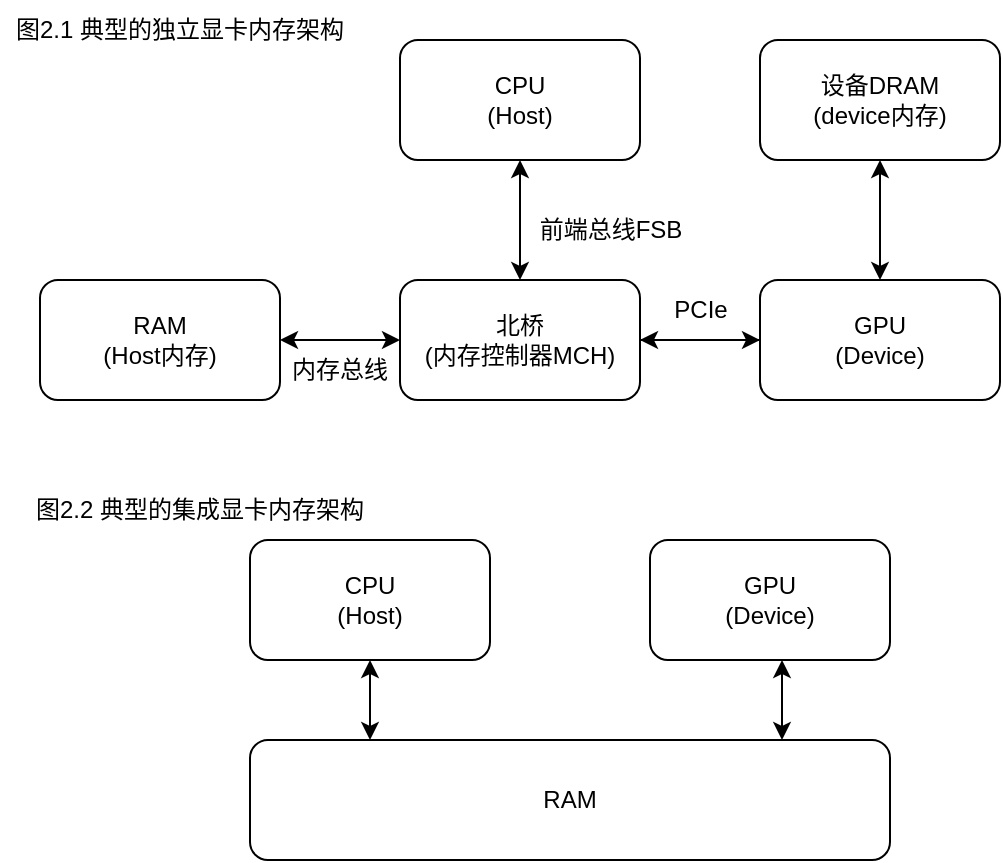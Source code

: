 <mxfile version="27.0.9" pages="2">
  <diagram name="第 1 页" id="sijamqgFv8Tr5BNSTQ2-">
    <mxGraphModel dx="908" dy="1215" grid="1" gridSize="10" guides="1" tooltips="1" connect="1" arrows="1" fold="1" page="1" pageScale="1" pageWidth="827" pageHeight="1169" math="0" shadow="0">
      <root>
        <mxCell id="0" />
        <mxCell id="1" parent="0" />
        <mxCell id="r5njBKkVqThK5jhQRQ17-1" value="CPU&lt;br&gt;(Host)" style="rounded=1;whiteSpace=wrap;html=1;" vertex="1" parent="1">
          <mxGeometry x="250" y="40" width="120" height="60" as="geometry" />
        </mxCell>
        <mxCell id="r5njBKkVqThK5jhQRQ17-13" value="" style="edgeStyle=orthogonalEdgeStyle;rounded=0;orthogonalLoop=1;jettySize=auto;html=1;" edge="1" parent="1" source="r5njBKkVqThK5jhQRQ17-2" target="r5njBKkVqThK5jhQRQ17-11">
          <mxGeometry relative="1" as="geometry" />
        </mxCell>
        <mxCell id="r5njBKkVqThK5jhQRQ17-2" value="北桥&lt;br&gt;(内存控制器MCH)" style="rounded=1;whiteSpace=wrap;html=1;" vertex="1" parent="1">
          <mxGeometry x="250" y="160" width="120" height="60" as="geometry" />
        </mxCell>
        <mxCell id="r5njBKkVqThK5jhQRQ17-3" value="" style="endArrow=classic;startArrow=classic;html=1;rounded=0;entryX=0.5;entryY=1;entryDx=0;entryDy=0;exitX=0.5;exitY=0;exitDx=0;exitDy=0;" edge="1" parent="1" source="r5njBKkVqThK5jhQRQ17-2" target="r5njBKkVqThK5jhQRQ17-1">
          <mxGeometry width="50" height="50" relative="1" as="geometry">
            <mxPoint x="280" y="150" as="sourcePoint" />
            <mxPoint x="330" y="100" as="targetPoint" />
          </mxGeometry>
        </mxCell>
        <mxCell id="r5njBKkVqThK5jhQRQ17-5" value="前端总线FSB" style="text;html=1;align=center;verticalAlign=middle;resizable=0;points=[];autosize=1;strokeColor=none;fillColor=none;" vertex="1" parent="1">
          <mxGeometry x="310" y="120" width="90" height="30" as="geometry" />
        </mxCell>
        <mxCell id="r5njBKkVqThK5jhQRQ17-6" value="" style="endArrow=classic;startArrow=classic;html=1;rounded=0;entryX=0;entryY=0.5;entryDx=0;entryDy=0;exitX=1;exitY=0.5;exitDx=0;exitDy=0;exitPerimeter=0;" edge="1" parent="1" source="r5njBKkVqThK5jhQRQ17-7" target="r5njBKkVqThK5jhQRQ17-2">
          <mxGeometry width="50" height="50" relative="1" as="geometry">
            <mxPoint x="210" y="190" as="sourcePoint" />
            <mxPoint x="210" y="190" as="targetPoint" />
          </mxGeometry>
        </mxCell>
        <mxCell id="r5njBKkVqThK5jhQRQ17-7" value="RAM&lt;br&gt;(Host内存)" style="rounded=1;whiteSpace=wrap;html=1;" vertex="1" parent="1">
          <mxGeometry x="70" y="160" width="120" height="60" as="geometry" />
        </mxCell>
        <mxCell id="r5njBKkVqThK5jhQRQ17-8" value="内存总线" style="text;html=1;align=center;verticalAlign=middle;whiteSpace=wrap;rounded=0;" vertex="1" parent="1">
          <mxGeometry x="190" y="190" width="60" height="30" as="geometry" />
        </mxCell>
        <mxCell id="r5njBKkVqThK5jhQRQ17-14" value="" style="edgeStyle=orthogonalEdgeStyle;rounded=0;orthogonalLoop=1;jettySize=auto;html=1;" edge="1" parent="1" source="r5njBKkVqThK5jhQRQ17-11" target="r5njBKkVqThK5jhQRQ17-2">
          <mxGeometry relative="1" as="geometry" />
        </mxCell>
        <mxCell id="r5njBKkVqThK5jhQRQ17-11" value="GPU&lt;br&gt;(Device)" style="rounded=1;whiteSpace=wrap;html=1;" vertex="1" parent="1">
          <mxGeometry x="430" y="160" width="120" height="60" as="geometry" />
        </mxCell>
        <mxCell id="r5njBKkVqThK5jhQRQ17-15" value="PCIe" style="text;html=1;align=center;verticalAlign=middle;resizable=0;points=[];autosize=1;strokeColor=none;fillColor=none;" vertex="1" parent="1">
          <mxGeometry x="375" y="160" width="50" height="30" as="geometry" />
        </mxCell>
        <mxCell id="r5njBKkVqThK5jhQRQ17-16" value="设备DRAM&lt;br&gt;(device内存)" style="rounded=1;whiteSpace=wrap;html=1;" vertex="1" parent="1">
          <mxGeometry x="430" y="40" width="120" height="60" as="geometry" />
        </mxCell>
        <mxCell id="r5njBKkVqThK5jhQRQ17-17" value="" style="endArrow=classic;startArrow=classic;html=1;rounded=0;exitX=0.5;exitY=0;exitDx=0;exitDy=0;" edge="1" parent="1" source="r5njBKkVqThK5jhQRQ17-11" target="r5njBKkVqThK5jhQRQ17-16">
          <mxGeometry width="50" height="50" relative="1" as="geometry">
            <mxPoint x="520" y="190" as="sourcePoint" />
            <mxPoint x="570" y="140" as="targetPoint" />
          </mxGeometry>
        </mxCell>
        <mxCell id="r5njBKkVqThK5jhQRQ17-18" value="图2.1 典型的独立显卡内存架构" style="text;html=1;align=center;verticalAlign=middle;whiteSpace=wrap;rounded=0;" vertex="1" parent="1">
          <mxGeometry x="50" y="20" width="180" height="30" as="geometry" />
        </mxCell>
        <mxCell id="r5njBKkVqThK5jhQRQ17-21" value="CPU&lt;br&gt;(Host)" style="rounded=1;whiteSpace=wrap;html=1;" vertex="1" parent="1">
          <mxGeometry x="175" y="290" width="120" height="60" as="geometry" />
        </mxCell>
        <mxCell id="r5njBKkVqThK5jhQRQ17-22" value="GPU&lt;br&gt;(Device)" style="rounded=1;whiteSpace=wrap;html=1;" vertex="1" parent="1">
          <mxGeometry x="375" y="290" width="120" height="60" as="geometry" />
        </mxCell>
        <mxCell id="r5njBKkVqThK5jhQRQ17-23" value="" style="endArrow=classic;startArrow=classic;html=1;rounded=0;entryX=0.5;entryY=1;entryDx=0;entryDy=0;" edge="1" parent="1" target="r5njBKkVqThK5jhQRQ17-21">
          <mxGeometry width="50" height="50" relative="1" as="geometry">
            <mxPoint x="235" y="390" as="sourcePoint" />
            <mxPoint x="275" y="370" as="targetPoint" />
          </mxGeometry>
        </mxCell>
        <mxCell id="r5njBKkVqThK5jhQRQ17-24" value="" style="endArrow=classic;startArrow=classic;html=1;rounded=0;" edge="1" parent="1">
          <mxGeometry width="50" height="50" relative="1" as="geometry">
            <mxPoint x="441" y="390" as="sourcePoint" />
            <mxPoint x="441" y="350" as="targetPoint" />
          </mxGeometry>
        </mxCell>
        <mxCell id="r5njBKkVqThK5jhQRQ17-25" value="RAM" style="rounded=1;whiteSpace=wrap;html=1;" vertex="1" parent="1">
          <mxGeometry x="175" y="390" width="320" height="60" as="geometry" />
        </mxCell>
        <mxCell id="r5njBKkVqThK5jhQRQ17-26" value="图2.2 典型的集成显卡内存架构" style="text;html=1;align=center;verticalAlign=middle;whiteSpace=wrap;rounded=0;" vertex="1" parent="1">
          <mxGeometry x="60" y="260" width="180" height="30" as="geometry" />
        </mxCell>
      </root>
    </mxGraphModel>
  </diagram>
  <diagram id="Q8Pm1mT5dV-Z-cwey1e3" name="第 2 页">
    <mxGraphModel dx="908" dy="1215" grid="1" gridSize="10" guides="1" tooltips="1" connect="1" arrows="1" fold="1" page="1" pageScale="1" pageWidth="827" pageHeight="1169" math="0" shadow="0">
      <root>
        <mxCell id="0" />
        <mxCell id="1" parent="0" />
        <mxCell id="m9MDuW4sdwUgy-mMif6O-1" value="创建VkBuffer对象" style="rounded=0;whiteSpace=wrap;html=1;fillColor=#99CCFF;" vertex="1" parent="1">
          <mxGeometry x="40" y="80" width="120" height="120" as="geometry" />
        </mxCell>
        <mxCell id="m9MDuW4sdwUgy-mMif6O-2" value="创建VkBufferCreateinfo" style="rounded=0;whiteSpace=wrap;html=1;" vertex="1" parent="1">
          <mxGeometry x="160" y="80" width="270" height="60" as="geometry" />
        </mxCell>
        <mxCell id="m9MDuW4sdwUgy-mMif6O-3" value="调用vkCreateBuffer创建VkBuffer对象" style="rounded=0;whiteSpace=wrap;html=1;" vertex="1" parent="1">
          <mxGeometry x="160" y="140" width="270" height="60" as="geometry" />
        </mxCell>
        <mxCell id="m9MDuW4sdwUgy-mMif6O-39" value="" style="edgeStyle=orthogonalEdgeStyle;rounded=0;orthogonalLoop=1;jettySize=auto;html=1;" edge="1" parent="1" source="m9MDuW4sdwUgy-mMif6O-4" target="m9MDuW4sdwUgy-mMif6O-6">
          <mxGeometry relative="1" as="geometry" />
        </mxCell>
        <mxCell id="m9MDuW4sdwUgy-mMif6O-4" value="获取内存要求" style="rounded=0;whiteSpace=wrap;html=1;fillColor=#99CCFF;" vertex="1" parent="1">
          <mxGeometry x="40" y="230" width="120" height="60" as="geometry" />
        </mxCell>
        <mxCell id="m9MDuW4sdwUgy-mMif6O-5" value="调用vkGetBufferMemoryRequirements获取此buffer的内存要求" style="rounded=0;whiteSpace=wrap;html=1;" vertex="1" parent="1">
          <mxGeometry x="160" y="230" width="270" height="60" as="geometry" />
        </mxCell>
        <mxCell id="m9MDuW4sdwUgy-mMif6O-40" value="" style="edgeStyle=orthogonalEdgeStyle;rounded=0;orthogonalLoop=1;jettySize=auto;html=1;" edge="1" parent="1" source="m9MDuW4sdwUgy-mMif6O-6" target="m9MDuW4sdwUgy-mMif6O-10">
          <mxGeometry relative="1" as="geometry" />
        </mxCell>
        <mxCell id="m9MDuW4sdwUgy-mMif6O-6" value="分配内存" style="rounded=0;whiteSpace=wrap;html=1;fillColor=#99CCFF;" vertex="1" parent="1">
          <mxGeometry x="40" y="320" width="120" height="120" as="geometry" />
        </mxCell>
        <mxCell id="m9MDuW4sdwUgy-mMif6O-7" value="创建VkMemoryAllocateInfo" style="rounded=0;whiteSpace=wrap;html=1;" vertex="1" parent="1">
          <mxGeometry x="160" y="320" width="270" height="60" as="geometry" />
        </mxCell>
        <mxCell id="m9MDuW4sdwUgy-mMif6O-9" value="调用vkAllocateMemory分配实际内存" style="rounded=0;whiteSpace=wrap;html=1;" vertex="1" parent="1">
          <mxGeometry x="160" y="380" width="270" height="60" as="geometry" />
        </mxCell>
        <mxCell id="m9MDuW4sdwUgy-mMif6O-41" value="" style="edgeStyle=orthogonalEdgeStyle;rounded=0;orthogonalLoop=1;jettySize=auto;html=1;" edge="1" parent="1" source="m9MDuW4sdwUgy-mMif6O-10" target="m9MDuW4sdwUgy-mMif6O-28">
          <mxGeometry relative="1" as="geometry" />
        </mxCell>
        <mxCell id="m9MDuW4sdwUgy-mMif6O-10" value="绑定内存" style="rounded=0;whiteSpace=wrap;html=1;fillColor=#99CCFF;" vertex="1" parent="1">
          <mxGeometry x="40" y="470" width="120" height="60" as="geometry" />
        </mxCell>
        <mxCell id="m9MDuW4sdwUgy-mMif6O-11" value="调用vkBindBufferMemory，把分配好的内存与buffer对象绑定" style="rounded=0;whiteSpace=wrap;html=1;" vertex="1" parent="1">
          <mxGeometry x="160" y="470" width="270" height="60" as="geometry" />
        </mxCell>
        <mxCell id="m9MDuW4sdwUgy-mMif6O-28" value="数据拷贝" style="rounded=0;whiteSpace=wrap;html=1;fillColor=#99CCFF;" vertex="1" parent="1">
          <mxGeometry x="40" y="560" width="120" height="180" as="geometry" />
        </mxCell>
        <mxCell id="m9MDuW4sdwUgy-mMif6O-29" value="如果内存对于host可见，使用vkMapMemory把这块内存映射到一个指针上" style="rounded=0;whiteSpace=wrap;html=1;" vertex="1" parent="1">
          <mxGeometry x="160" y="560" width="270" height="60" as="geometry" />
        </mxCell>
        <mxCell id="m9MDuW4sdwUgy-mMif6O-30" value="拷贝数据到这块内存上(memcpy)" style="rounded=0;whiteSpace=wrap;html=1;" vertex="1" parent="1">
          <mxGeometry x="160" y="620" width="270" height="60" as="geometry" />
        </mxCell>
        <mxCell id="m9MDuW4sdwUgy-mMif6O-32" value="如果host不可见，先把数据拷贝到staging buffer，然后使用vkCmdCopyBuffer, 把staging buffer拷贝到device-local内存" style="rounded=0;whiteSpace=wrap;html=1;" vertex="1" parent="1">
          <mxGeometry x="430" y="560" width="270" height="120" as="geometry" />
        </mxCell>
        <mxCell id="m9MDuW4sdwUgy-mMif6O-33" value="Vulkan Buffer创建和使用流程" style="text;html=1;align=center;verticalAlign=middle;whiteSpace=wrap;rounded=0;" vertex="1" parent="1">
          <mxGeometry x="310" y="40" width="210" height="30" as="geometry" />
        </mxCell>
        <mxCell id="m9MDuW4sdwUgy-mMif6O-34" value="创建Physical device" style="rounded=0;whiteSpace=wrap;html=1;" vertex="1" parent="1">
          <mxGeometry x="50" y="970" width="120" height="60" as="geometry" />
        </mxCell>
        <mxCell id="m9MDuW4sdwUgy-mMif6O-35" value="创建device" style="rounded=0;whiteSpace=wrap;html=1;" vertex="1" parent="1">
          <mxGeometry x="50" y="1030" width="120" height="60" as="geometry" />
        </mxCell>
        <mxCell id="m9MDuW4sdwUgy-mMif6O-36" value="创建VmaAllocator" style="rounded=0;whiteSpace=wrap;html=1;" vertex="1" parent="1">
          <mxGeometry x="50" y="1090" width="120" height="60" as="geometry" />
        </mxCell>
        <mxCell id="m9MDuW4sdwUgy-mMif6O-37" value="" style="endArrow=classic;html=1;rounded=0;exitX=0.5;exitY=1;exitDx=0;exitDy=0;entryX=0.5;entryY=0;entryDx=0;entryDy=0;" edge="1" parent="1" source="m9MDuW4sdwUgy-mMif6O-1" target="m9MDuW4sdwUgy-mMif6O-4">
          <mxGeometry width="50" height="50" relative="1" as="geometry">
            <mxPoint x="500" y="320" as="sourcePoint" />
            <mxPoint x="550" y="270" as="targetPoint" />
          </mxGeometry>
        </mxCell>
        <mxCell id="fye6U-tl_-m_FtocAbkC-1" value="通过vkUnmapMemory解除映射" style="rounded=0;whiteSpace=wrap;html=1;" vertex="1" parent="1">
          <mxGeometry x="160" y="680" width="540" height="60" as="geometry" />
        </mxCell>
      </root>
    </mxGraphModel>
  </diagram>
</mxfile>
